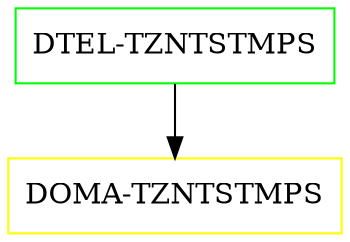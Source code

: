 digraph G {
  "DTEL-TZNTSTMPS" [shape=box,color=green];
  "DOMA-TZNTSTMPS" [shape=box,color=yellow,URL="./DOMA_TZNTSTMPS.html"];
  "DTEL-TZNTSTMPS" -> "DOMA-TZNTSTMPS";
}
